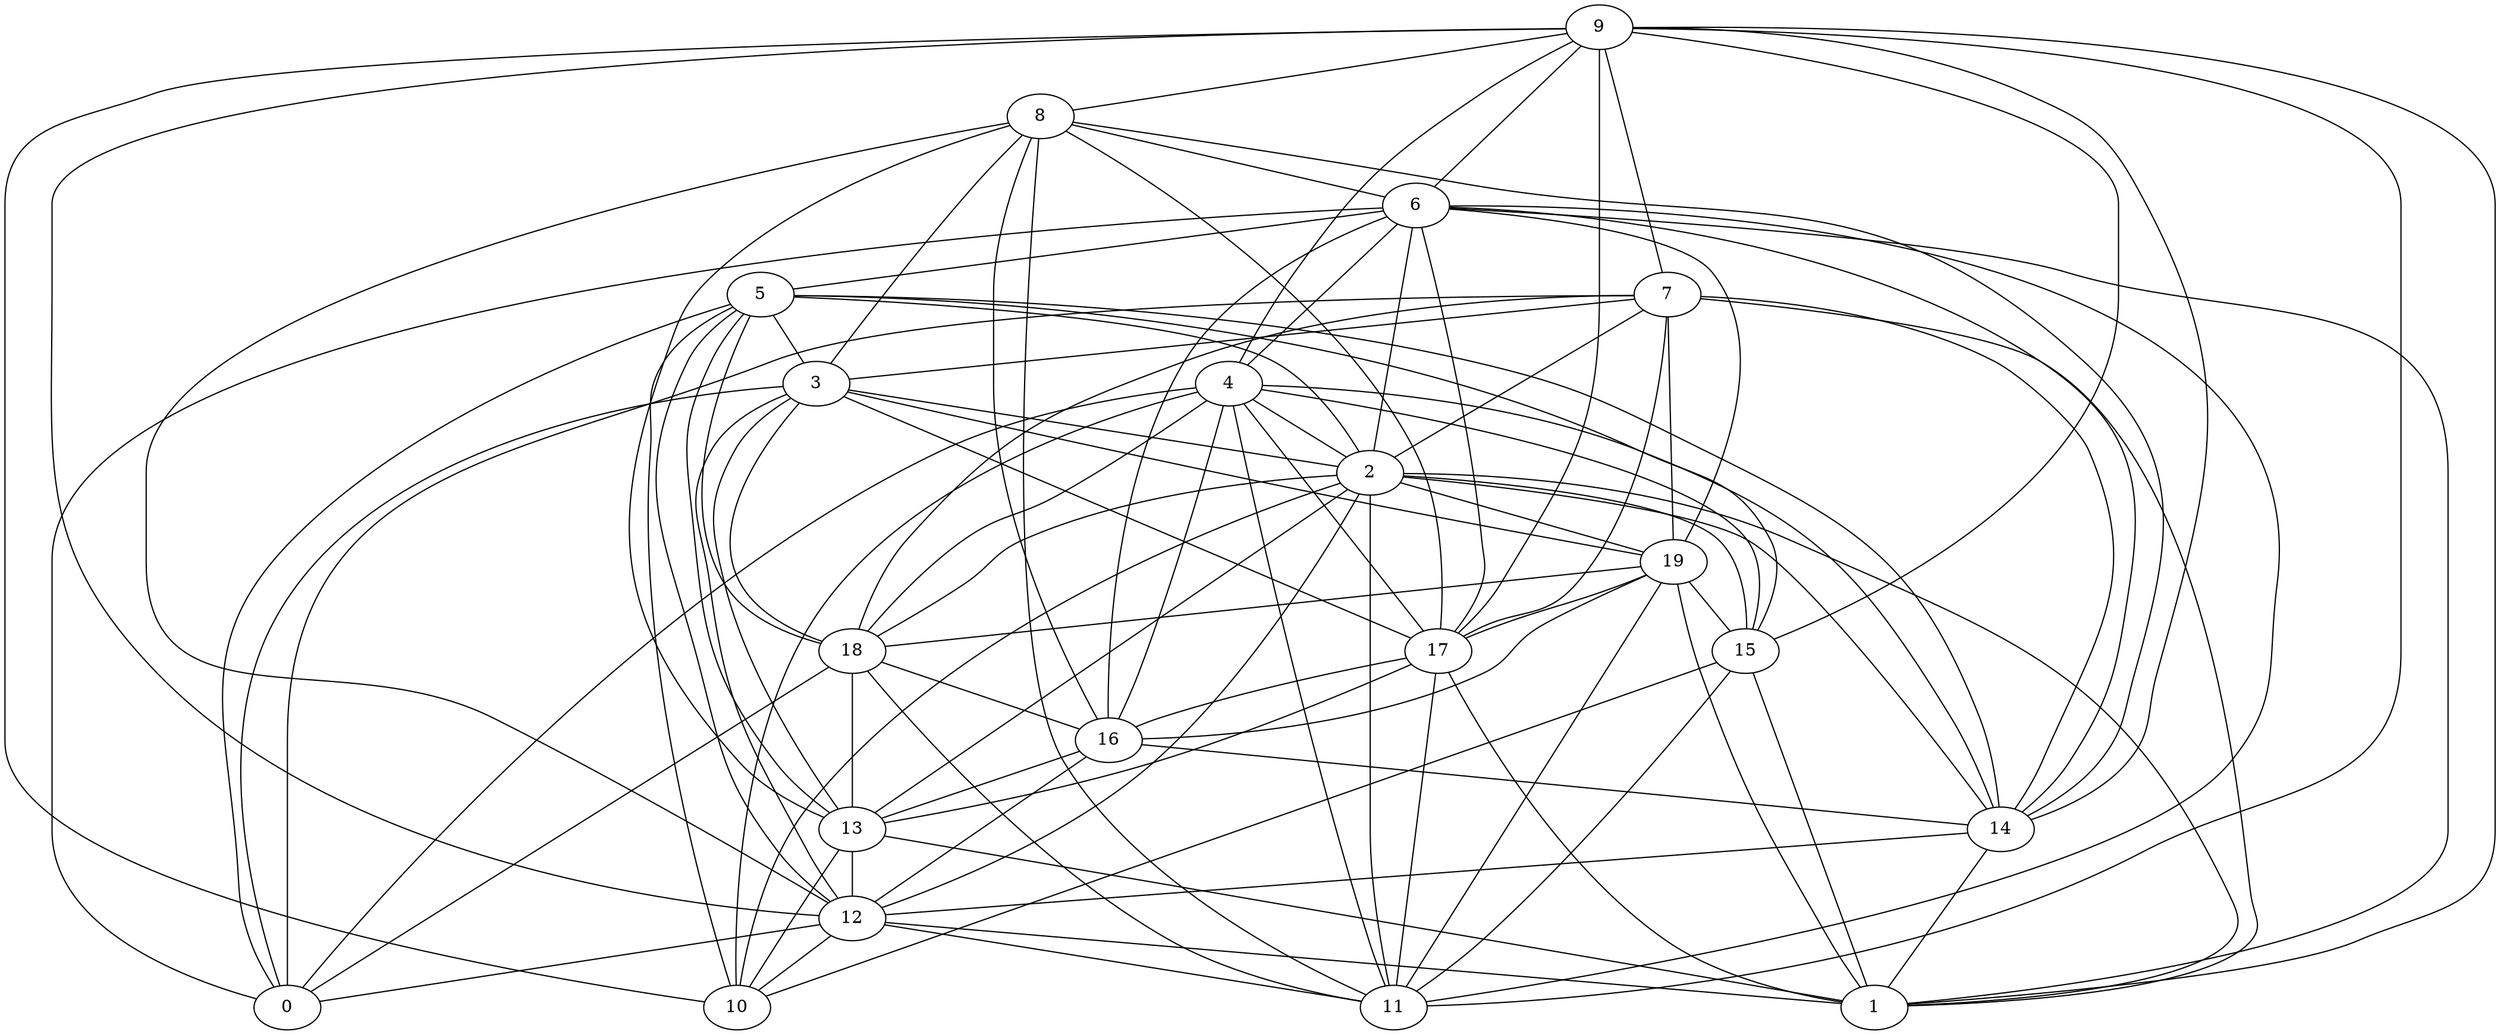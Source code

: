 digraph GG_graph {

subgraph G_graph {
edge [color = black]
"9" -> "4" [dir = none]
"9" -> "10" [dir = none]
"9" -> "6" [dir = none]
"9" -> "12" [dir = none]
"9" -> "11" [dir = none]
"18" -> "16" [dir = none]
"18" -> "0" [dir = none]
"7" -> "14" [dir = none]
"7" -> "18" [dir = none]
"7" -> "0" [dir = none]
"17" -> "16" [dir = none]
"8" -> "17" [dir = none]
"8" -> "6" [dir = none]
"4" -> "17" [dir = none]
"4" -> "18" [dir = none]
"4" -> "16" [dir = none]
"6" -> "5" [dir = none]
"6" -> "4" [dir = none]
"6" -> "14" [dir = none]
"19" -> "16" [dir = none]
"19" -> "18" [dir = none]
"19" -> "1" [dir = none]
"19" -> "15" [dir = none]
"2" -> "19" [dir = none]
"2" -> "10" [dir = none]
"15" -> "10" [dir = none]
"15" -> "11" [dir = none]
"15" -> "1" [dir = none]
"13" -> "1" [dir = none]
"13" -> "12" [dir = none]
"12" -> "1" [dir = none]
"16" -> "12" [dir = none]
"3" -> "2" [dir = none]
"5" -> "2" [dir = none]
"5" -> "12" [dir = none]
"5" -> "0" [dir = none]
"5" -> "10" [dir = none]
"5" -> "3" [dir = none]
"18" -> "11" [dir = none]
"2" -> "11" [dir = none]
"8" -> "12" [dir = none]
"9" -> "14" [dir = none]
"4" -> "0" [dir = none]
"8" -> "14" [dir = none]
"19" -> "17" [dir = none]
"6" -> "11" [dir = none]
"9" -> "1" [dir = none]
"16" -> "13" [dir = none]
"2" -> "14" [dir = none]
"14" -> "12" [dir = none]
"12" -> "10" [dir = none]
"6" -> "16" [dir = none]
"7" -> "17" [dir = none]
"12" -> "0" [dir = none]
"5" -> "13" [dir = none]
"2" -> "1" [dir = none]
"8" -> "11" [dir = none]
"2" -> "15" [dir = none]
"8" -> "3" [dir = none]
"4" -> "15" [dir = none]
"4" -> "10" [dir = none]
"3" -> "18" [dir = none]
"17" -> "13" [dir = none]
"2" -> "13" [dir = none]
"4" -> "11" [dir = none]
"18" -> "13" [dir = none]
"7" -> "1" [dir = none]
"3" -> "17" [dir = none]
"6" -> "1" [dir = none]
"14" -> "1" [dir = none]
"6" -> "0" [dir = none]
"8" -> "16" [dir = none]
"6" -> "2" [dir = none]
"16" -> "14" [dir = none]
"7" -> "3" [dir = none]
"4" -> "14" [dir = none]
"3" -> "13" [dir = none]
"7" -> "2" [dir = none]
"2" -> "18" [dir = none]
"9" -> "8" [dir = none]
"9" -> "15" [dir = none]
"13" -> "10" [dir = none]
"12" -> "11" [dir = none]
"3" -> "0" [dir = none]
"5" -> "18" [dir = none]
"6" -> "19" [dir = none]
"9" -> "7" [dir = none]
"7" -> "19" [dir = none]
"17" -> "11" [dir = none]
"9" -> "17" [dir = none]
"8" -> "13" [dir = none]
"17" -> "1" [dir = none]
"6" -> "17" [dir = none]
"3" -> "19" [dir = none]
"4" -> "2" [dir = none]
"2" -> "12" [dir = none]
"5" -> "14" [dir = none]
"3" -> "12" [dir = none]
"19" -> "11" [dir = none]
"5" -> "15" [dir = none]
}

}
